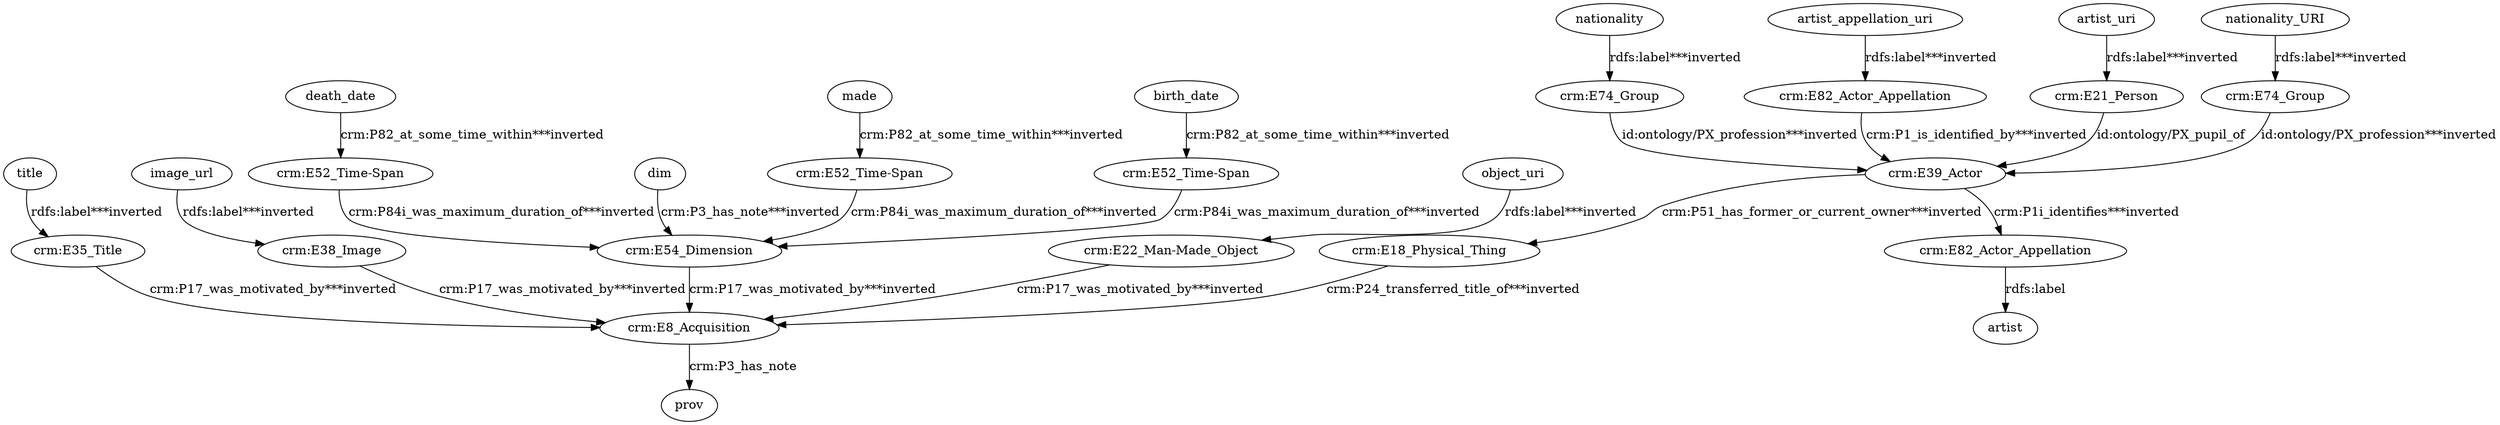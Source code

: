 digraph {
  artist_appellation_uri [type=attribute_name,label=artist_appellation_uri]
  "crm:E82_Actor_Appellation1" [type=class_uri,label="crm:E82_Actor_Appellation"]
  artist_uri [type=attribute_name,label=artist_uri]
  "crm:E21_Person1" [type=class_uri,label="crm:E21_Person"]
  birth_date [type=attribute_name,label=birth_date]
  "crm:E52_Time-Span1" [type=class_uri,label="crm:E52_Time-Span"]
  "crm:E18_Physical_Thing" [type=class_uri,label="crm:E18_Physical_Thing"]
  "crm:E8_Acquisition1" [type=class_uri,label="crm:E8_Acquisition"]
  "crm:E39_Actor" [type=class_uri,label="crm:E39_Actor"]
  "crm:E22_Man-Made_Object1" [type=class_uri,label="crm:E22_Man-Made_Object"]
  "crm:E35_Title1" [type=class_uri,label="crm:E35_Title"]
  "crm:E38_Image1" [type=class_uri,label="crm:E38_Image"]
  "crm:E82_Actor_Appellation2" [type=class_uri,label="crm:E82_Actor_Appellation"]
  "crm:E54_Dimension1" [type=class_uri,label="crm:E54_Dimension"]
  "crm:E52_Time-Span2" [type=class_uri,label="crm:E52_Time-Span"]
  "crm:E52_Time-Span3" [type=class_uri,label="crm:E52_Time-Span"]
  "crm:E74_Group1" [type=class_uri,label="crm:E74_Group"]
  "crm:E74_Group2" [type=class_uri,label="crm:E74_Group"]
  artist [type=attribute_name,label=artist]
  prov [type=attribute_name,label=prov]
  death_date [type=attribute_name,label=death_date]
  dim [type=attribute_name,label=dim]
  image_url [type=attribute_name,label=image_url]
  made [type=attribute_name,label=made]
  nationality [type=attribute_name,label=nationality]
  nationality_URI [type=attribute_name,label=nationality_URI]
  object_uri [type=attribute_name,label=object_uri]
  title [type=attribute_name,label=title]
  artist_appellation_uri -> "crm:E82_Actor_Appellation1" [type=st_property_uri,label="rdfs:label***inverted"]
  artist_uri -> "crm:E21_Person1" [type=st_property_uri,label="rdfs:label***inverted"]
  birth_date -> "crm:E52_Time-Span1" [type=st_property_uri,label="crm:P82_at_some_time_within***inverted"]
  "crm:E18_Physical_Thing" -> "crm:E8_Acquisition1" [type=direct_property_uri,label="crm:P24_transferred_title_of***inverted"]
  "crm:E21_Person1" -> "crm:E39_Actor" [label="id:ontology/PX_pupil_of",type=direct_property_uri]
  "crm:E22_Man-Made_Object1" -> "crm:E8_Acquisition1" [type=inherited,label="crm:P17_was_motivated_by***inverted"]
  "crm:E35_Title1" -> "crm:E8_Acquisition1" [type=inherited,label="crm:P17_was_motivated_by***inverted"]
  "crm:E38_Image1" -> "crm:E8_Acquisition1" [type=inherited,label="crm:P17_was_motivated_by***inverted"]
  "crm:E39_Actor" -> "crm:E18_Physical_Thing" [type=direct_property_uri,label="crm:P51_has_former_or_current_owner***inverted"]
  "crm:E39_Actor" -> "crm:E82_Actor_Appellation2" [type=inherited,label="crm:P1i_identifies***inverted"]
  "crm:E52_Time-Span1" -> "crm:E54_Dimension1" [type=direct_property_uri,label="crm:P84i_was_maximum_duration_of***inverted"]
  "crm:E52_Time-Span2" -> "crm:E54_Dimension1" [type=direct_property_uri,label="crm:P84i_was_maximum_duration_of***inverted"]
  "crm:E52_Time-Span3" -> "crm:E54_Dimension1" [type=direct_property_uri,label="crm:P84i_was_maximum_duration_of***inverted"]
  "crm:E54_Dimension1" -> "crm:E8_Acquisition1" [type=inherited,label="crm:P17_was_motivated_by***inverted"]
  "crm:E74_Group1" -> "crm:E39_Actor" [type=direct_property_uri,label="id:ontology/PX_profession***inverted"]
  "crm:E74_Group2" -> "crm:E39_Actor" [type=direct_property_uri,label="id:ontology/PX_profession***inverted"]
  "crm:E82_Actor_Appellation1" -> "crm:E39_Actor" [type=inherited,label="crm:P1_is_identified_by***inverted"]
  "crm:E82_Actor_Appellation2" -> artist [label="rdfs:label",type=st_property_uri]
  "crm:E8_Acquisition1" -> prov [label="crm:P3_has_note",type=st_property_uri]
  death_date -> "crm:E52_Time-Span2" [type=st_property_uri,label="crm:P82_at_some_time_within***inverted"]
  dim -> "crm:E54_Dimension1" [type=st_property_uri,label="crm:P3_has_note***inverted"]
  image_url -> "crm:E38_Image1" [type=st_property_uri,label="rdfs:label***inverted"]
  made -> "crm:E52_Time-Span3" [type=st_property_uri,label="crm:P82_at_some_time_within***inverted"]
  nationality -> "crm:E74_Group2" [type=st_property_uri,label="rdfs:label***inverted"]
  nationality_URI -> "crm:E74_Group1" [type=st_property_uri,label="rdfs:label***inverted"]
  object_uri -> "crm:E22_Man-Made_Object1" [type=st_property_uri,label="rdfs:label***inverted"]
  title -> "crm:E35_Title1" [type=st_property_uri,label="rdfs:label***inverted"]
}
